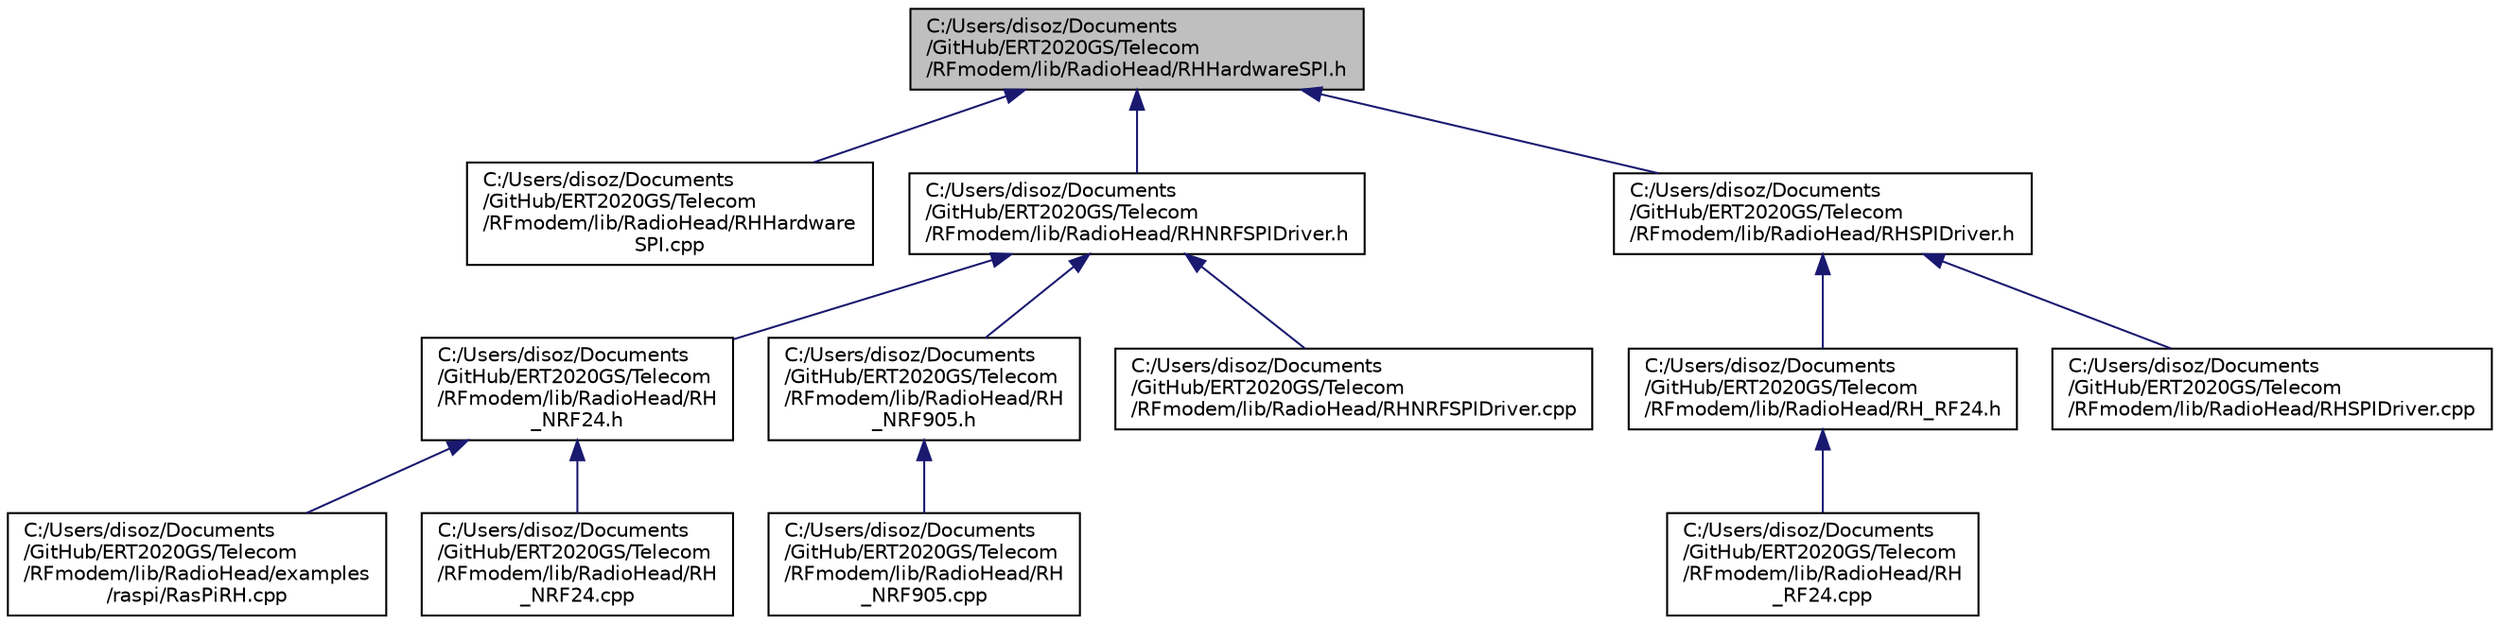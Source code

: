 digraph "C:/Users/disoz/Documents/GitHub/ERT2020GS/Telecom/RFmodem/lib/RadioHead/RHHardwareSPI.h"
{
 // LATEX_PDF_SIZE
  edge [fontname="Helvetica",fontsize="10",labelfontname="Helvetica",labelfontsize="10"];
  node [fontname="Helvetica",fontsize="10",shape=record];
  Node1 [label="C:/Users/disoz/Documents\l/GitHub/ERT2020GS/Telecom\l/RFmodem/lib/RadioHead/RHHardwareSPI.h",height=0.2,width=0.4,color="black", fillcolor="grey75", style="filled", fontcolor="black",tooltip=" "];
  Node1 -> Node2 [dir="back",color="midnightblue",fontsize="10",style="solid",fontname="Helvetica"];
  Node2 [label="C:/Users/disoz/Documents\l/GitHub/ERT2020GS/Telecom\l/RFmodem/lib/RadioHead/RHHardware\lSPI.cpp",height=0.2,width=0.4,color="black", fillcolor="white", style="filled",URL="$_r_h_hardware_s_p_i_8cpp.html",tooltip=" "];
  Node1 -> Node3 [dir="back",color="midnightblue",fontsize="10",style="solid",fontname="Helvetica"];
  Node3 [label="C:/Users/disoz/Documents\l/GitHub/ERT2020GS/Telecom\l/RFmodem/lib/RadioHead/RHNRFSPIDriver.h",height=0.2,width=0.4,color="black", fillcolor="white", style="filled",URL="$_r_h_n_r_f_s_p_i_driver_8h.html",tooltip=" "];
  Node3 -> Node4 [dir="back",color="midnightblue",fontsize="10",style="solid",fontname="Helvetica"];
  Node4 [label="C:/Users/disoz/Documents\l/GitHub/ERT2020GS/Telecom\l/RFmodem/lib/RadioHead/RH\l_NRF24.h",height=0.2,width=0.4,color="black", fillcolor="white", style="filled",URL="$_r_h___n_r_f24_8h.html",tooltip=" "];
  Node4 -> Node5 [dir="back",color="midnightblue",fontsize="10",style="solid",fontname="Helvetica"];
  Node5 [label="C:/Users/disoz/Documents\l/GitHub/ERT2020GS/Telecom\l/RFmodem/lib/RadioHead/examples\l/raspi/RasPiRH.cpp",height=0.2,width=0.4,color="black", fillcolor="white", style="filled",URL="$_ras_pi_r_h_8cpp.html",tooltip=" "];
  Node4 -> Node6 [dir="back",color="midnightblue",fontsize="10",style="solid",fontname="Helvetica"];
  Node6 [label="C:/Users/disoz/Documents\l/GitHub/ERT2020GS/Telecom\l/RFmodem/lib/RadioHead/RH\l_NRF24.cpp",height=0.2,width=0.4,color="black", fillcolor="white", style="filled",URL="$_r_h___n_r_f24_8cpp.html",tooltip=" "];
  Node3 -> Node7 [dir="back",color="midnightblue",fontsize="10",style="solid",fontname="Helvetica"];
  Node7 [label="C:/Users/disoz/Documents\l/GitHub/ERT2020GS/Telecom\l/RFmodem/lib/RadioHead/RH\l_NRF905.h",height=0.2,width=0.4,color="black", fillcolor="white", style="filled",URL="$_r_h___n_r_f905_8h.html",tooltip=" "];
  Node7 -> Node8 [dir="back",color="midnightblue",fontsize="10",style="solid",fontname="Helvetica"];
  Node8 [label="C:/Users/disoz/Documents\l/GitHub/ERT2020GS/Telecom\l/RFmodem/lib/RadioHead/RH\l_NRF905.cpp",height=0.2,width=0.4,color="black", fillcolor="white", style="filled",URL="$_r_h___n_r_f905_8cpp.html",tooltip=" "];
  Node3 -> Node9 [dir="back",color="midnightblue",fontsize="10",style="solid",fontname="Helvetica"];
  Node9 [label="C:/Users/disoz/Documents\l/GitHub/ERT2020GS/Telecom\l/RFmodem/lib/RadioHead/RHNRFSPIDriver.cpp",height=0.2,width=0.4,color="black", fillcolor="white", style="filled",URL="$_r_h_n_r_f_s_p_i_driver_8cpp.html",tooltip=" "];
  Node1 -> Node10 [dir="back",color="midnightblue",fontsize="10",style="solid",fontname="Helvetica"];
  Node10 [label="C:/Users/disoz/Documents\l/GitHub/ERT2020GS/Telecom\l/RFmodem/lib/RadioHead/RHSPIDriver.h",height=0.2,width=0.4,color="black", fillcolor="white", style="filled",URL="$_r_h_s_p_i_driver_8h.html",tooltip=" "];
  Node10 -> Node11 [dir="back",color="midnightblue",fontsize="10",style="solid",fontname="Helvetica"];
  Node11 [label="C:/Users/disoz/Documents\l/GitHub/ERT2020GS/Telecom\l/RFmodem/lib/RadioHead/RH_RF24.h",height=0.2,width=0.4,color="black", fillcolor="white", style="filled",URL="$_r_h___r_f24_8h.html",tooltip=" "];
  Node11 -> Node12 [dir="back",color="midnightblue",fontsize="10",style="solid",fontname="Helvetica"];
  Node12 [label="C:/Users/disoz/Documents\l/GitHub/ERT2020GS/Telecom\l/RFmodem/lib/RadioHead/RH\l_RF24.cpp",height=0.2,width=0.4,color="black", fillcolor="white", style="filled",URL="$_r_h___r_f24_8cpp.html",tooltip=" "];
  Node10 -> Node13 [dir="back",color="midnightblue",fontsize="10",style="solid",fontname="Helvetica"];
  Node13 [label="C:/Users/disoz/Documents\l/GitHub/ERT2020GS/Telecom\l/RFmodem/lib/RadioHead/RHSPIDriver.cpp",height=0.2,width=0.4,color="black", fillcolor="white", style="filled",URL="$_r_h_s_p_i_driver_8cpp.html",tooltip=" "];
}
